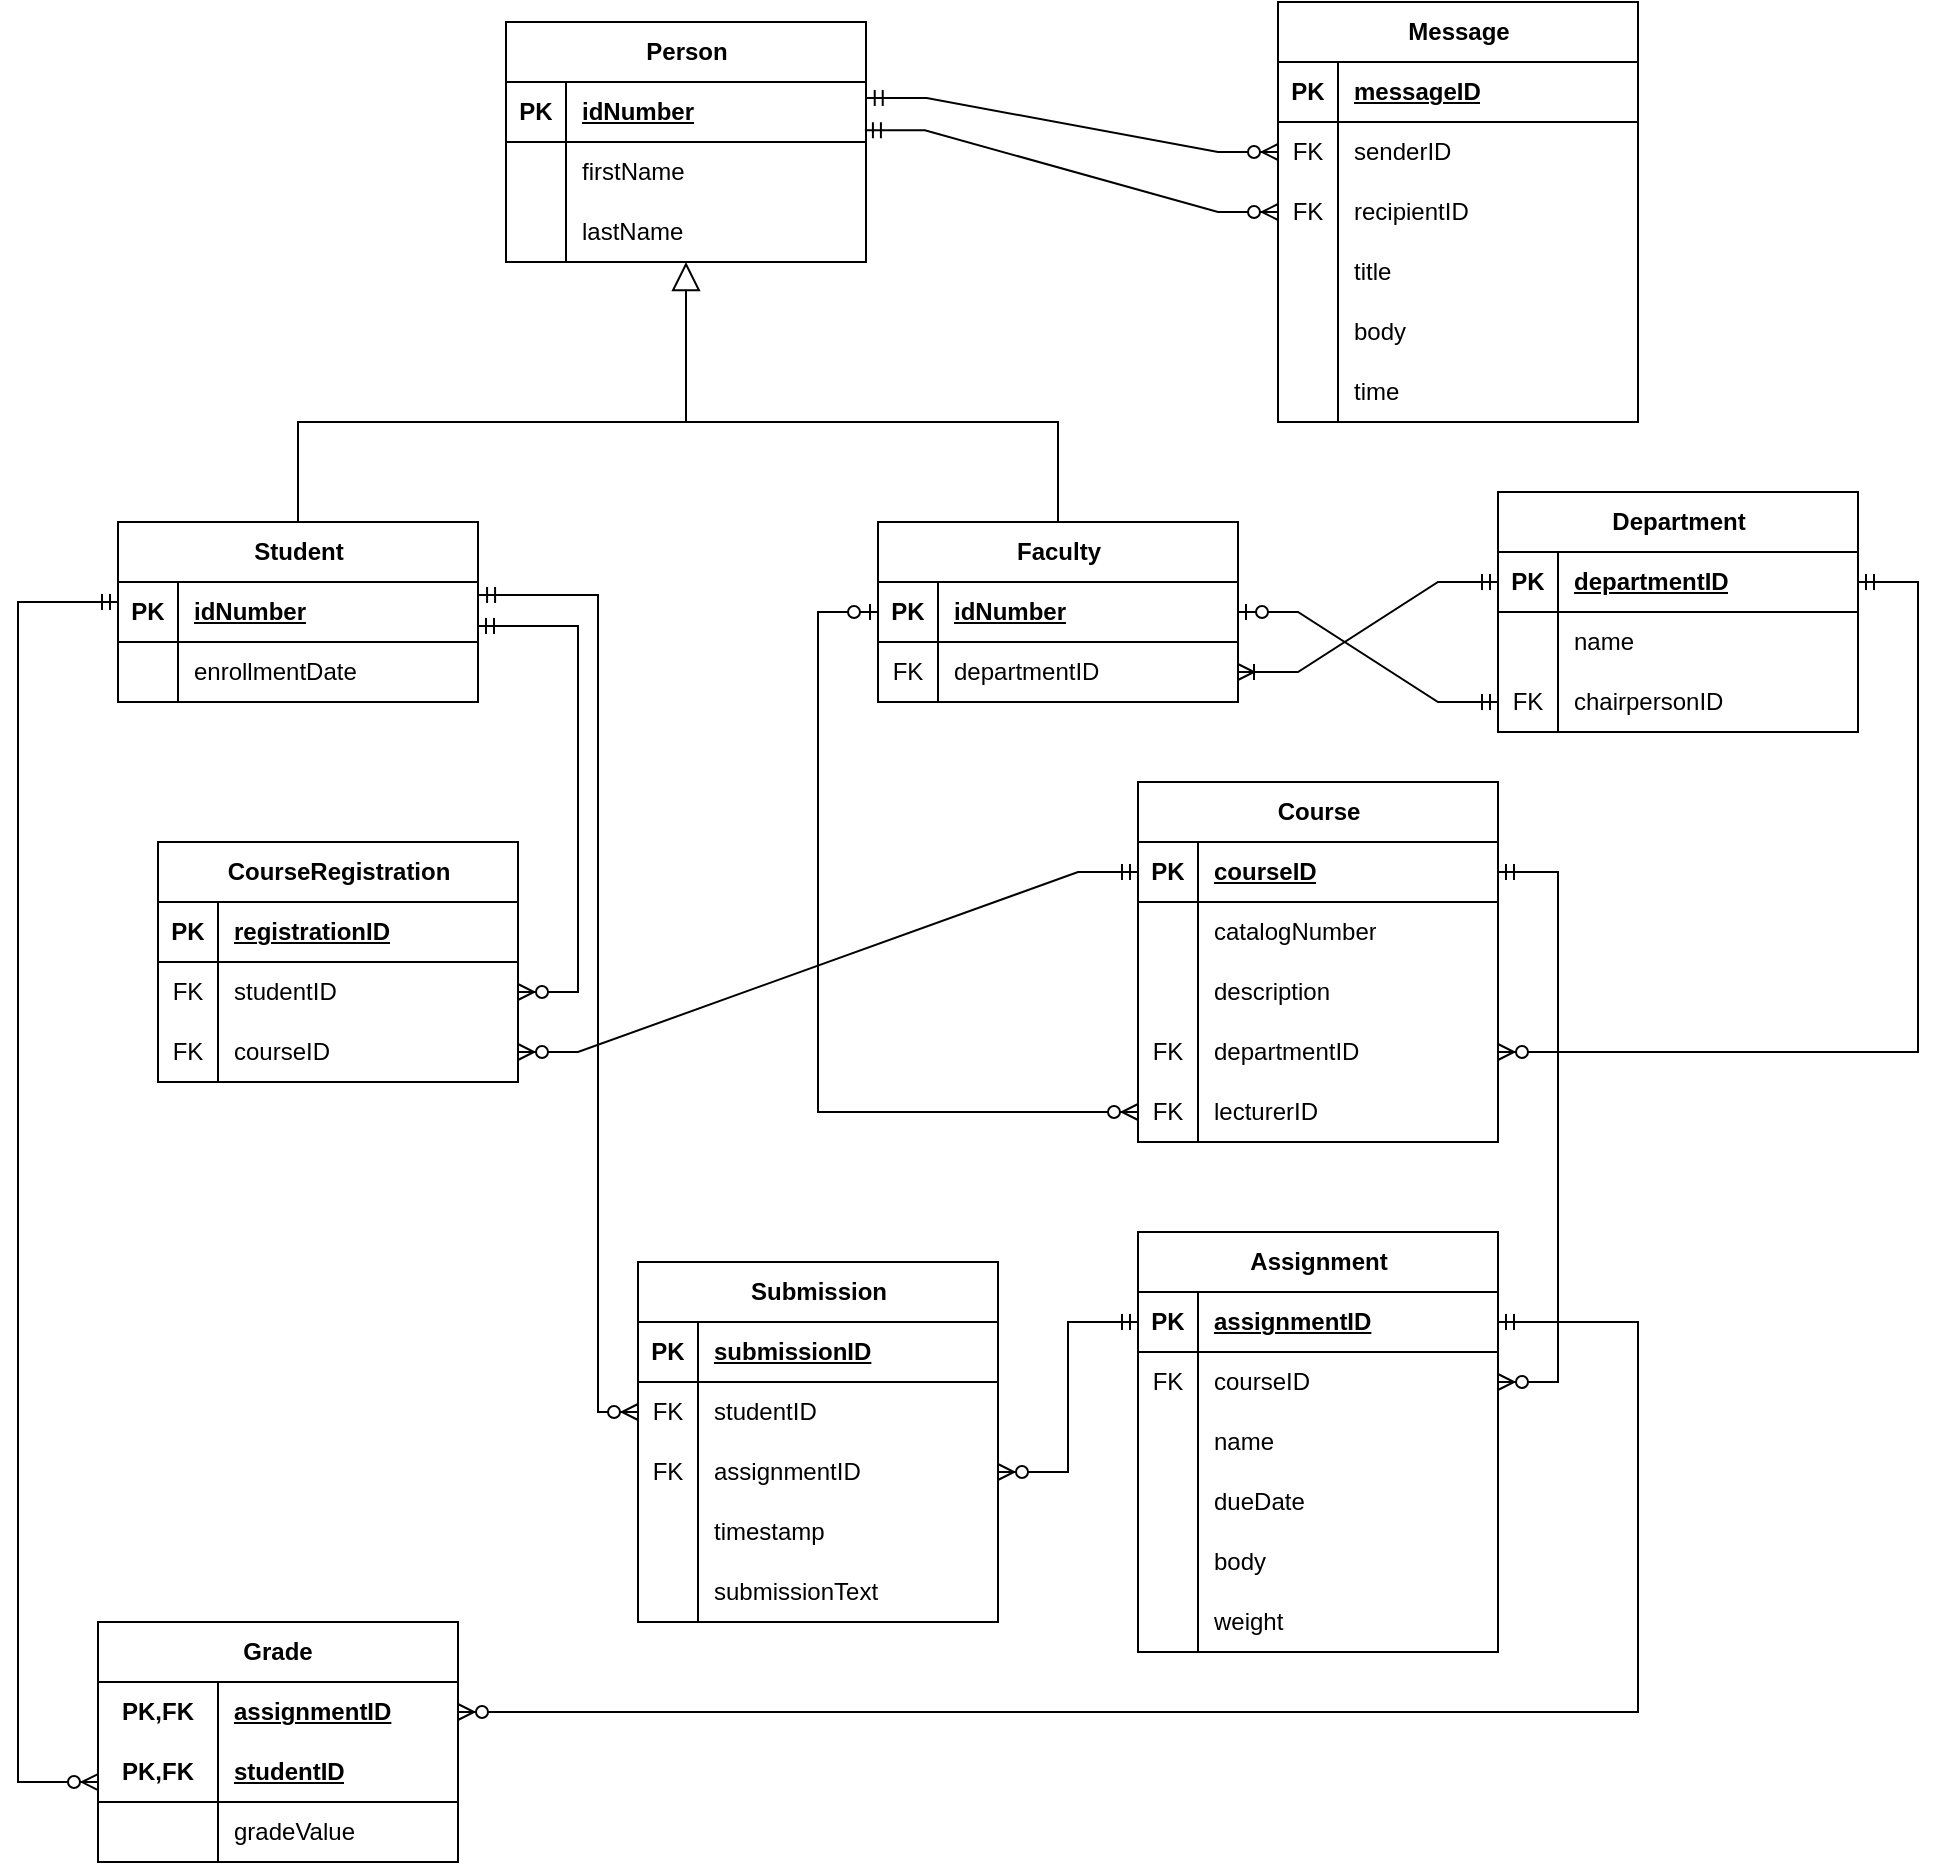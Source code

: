 <mxfile version="24.7.17">
  <diagram name="Page-1" id="BN33PoH7cqRvH7UWft6o">
    <mxGraphModel dx="1322" dy="683" grid="1" gridSize="10" guides="1" tooltips="1" connect="1" arrows="1" fold="1" page="1" pageScale="1" pageWidth="827" pageHeight="1169" math="0" shadow="0">
      <root>
        <mxCell id="0" />
        <mxCell id="1" parent="0" />
        <mxCell id="0at6A9kq2Mqr3pqi4VK8-1" value="Person" style="shape=table;startSize=30;container=1;collapsible=1;childLayout=tableLayout;fixedRows=1;rowLines=0;fontStyle=1;align=center;resizeLast=1;html=1;" parent="1" vertex="1">
          <mxGeometry x="324" y="30" width="180" height="120" as="geometry" />
        </mxCell>
        <mxCell id="0at6A9kq2Mqr3pqi4VK8-2" value="" style="shape=tableRow;horizontal=0;startSize=0;swimlaneHead=0;swimlaneBody=0;fillColor=none;collapsible=0;dropTarget=0;points=[[0,0.5],[1,0.5]];portConstraint=eastwest;top=0;left=0;right=0;bottom=1;" parent="0at6A9kq2Mqr3pqi4VK8-1" vertex="1">
          <mxGeometry y="30" width="180" height="30" as="geometry" />
        </mxCell>
        <mxCell id="0at6A9kq2Mqr3pqi4VK8-3" value="PK" style="shape=partialRectangle;connectable=0;fillColor=none;top=0;left=0;bottom=0;right=0;fontStyle=1;overflow=hidden;whiteSpace=wrap;html=1;" parent="0at6A9kq2Mqr3pqi4VK8-2" vertex="1">
          <mxGeometry width="30" height="30" as="geometry">
            <mxRectangle width="30" height="30" as="alternateBounds" />
          </mxGeometry>
        </mxCell>
        <mxCell id="0at6A9kq2Mqr3pqi4VK8-4" value="idNumber" style="shape=partialRectangle;connectable=0;fillColor=none;top=0;left=0;bottom=0;right=0;align=left;spacingLeft=6;fontStyle=5;overflow=hidden;whiteSpace=wrap;html=1;" parent="0at6A9kq2Mqr3pqi4VK8-2" vertex="1">
          <mxGeometry x="30" width="150" height="30" as="geometry">
            <mxRectangle width="150" height="30" as="alternateBounds" />
          </mxGeometry>
        </mxCell>
        <mxCell id="0at6A9kq2Mqr3pqi4VK8-5" value="" style="shape=tableRow;horizontal=0;startSize=0;swimlaneHead=0;swimlaneBody=0;fillColor=none;collapsible=0;dropTarget=0;points=[[0,0.5],[1,0.5]];portConstraint=eastwest;top=0;left=0;right=0;bottom=0;" parent="0at6A9kq2Mqr3pqi4VK8-1" vertex="1">
          <mxGeometry y="60" width="180" height="30" as="geometry" />
        </mxCell>
        <mxCell id="0at6A9kq2Mqr3pqi4VK8-6" value="" style="shape=partialRectangle;connectable=0;fillColor=none;top=0;left=0;bottom=0;right=0;editable=1;overflow=hidden;whiteSpace=wrap;html=1;" parent="0at6A9kq2Mqr3pqi4VK8-5" vertex="1">
          <mxGeometry width="30" height="30" as="geometry">
            <mxRectangle width="30" height="30" as="alternateBounds" />
          </mxGeometry>
        </mxCell>
        <mxCell id="0at6A9kq2Mqr3pqi4VK8-7" value="firstName" style="shape=partialRectangle;connectable=0;fillColor=none;top=0;left=0;bottom=0;right=0;align=left;spacingLeft=6;overflow=hidden;whiteSpace=wrap;html=1;" parent="0at6A9kq2Mqr3pqi4VK8-5" vertex="1">
          <mxGeometry x="30" width="150" height="30" as="geometry">
            <mxRectangle width="150" height="30" as="alternateBounds" />
          </mxGeometry>
        </mxCell>
        <mxCell id="0at6A9kq2Mqr3pqi4VK8-8" value="" style="shape=tableRow;horizontal=0;startSize=0;swimlaneHead=0;swimlaneBody=0;fillColor=none;collapsible=0;dropTarget=0;points=[[0,0.5],[1,0.5]];portConstraint=eastwest;top=0;left=0;right=0;bottom=0;" parent="0at6A9kq2Mqr3pqi4VK8-1" vertex="1">
          <mxGeometry y="90" width="180" height="30" as="geometry" />
        </mxCell>
        <mxCell id="0at6A9kq2Mqr3pqi4VK8-9" value="" style="shape=partialRectangle;connectable=0;fillColor=none;top=0;left=0;bottom=0;right=0;editable=1;overflow=hidden;whiteSpace=wrap;html=1;" parent="0at6A9kq2Mqr3pqi4VK8-8" vertex="1">
          <mxGeometry width="30" height="30" as="geometry">
            <mxRectangle width="30" height="30" as="alternateBounds" />
          </mxGeometry>
        </mxCell>
        <mxCell id="0at6A9kq2Mqr3pqi4VK8-10" value="lastName" style="shape=partialRectangle;connectable=0;fillColor=none;top=0;left=0;bottom=0;right=0;align=left;spacingLeft=6;overflow=hidden;whiteSpace=wrap;html=1;" parent="0at6A9kq2Mqr3pqi4VK8-8" vertex="1">
          <mxGeometry x="30" width="150" height="30" as="geometry">
            <mxRectangle width="150" height="30" as="alternateBounds" />
          </mxGeometry>
        </mxCell>
        <mxCell id="0at6A9kq2Mqr3pqi4VK8-14" value="Student" style="shape=table;startSize=30;container=1;collapsible=1;childLayout=tableLayout;fixedRows=1;rowLines=0;fontStyle=1;align=center;resizeLast=1;html=1;" parent="1" vertex="1">
          <mxGeometry x="130" y="280" width="180" height="90" as="geometry" />
        </mxCell>
        <mxCell id="0at6A9kq2Mqr3pqi4VK8-15" value="" style="shape=tableRow;horizontal=0;startSize=0;swimlaneHead=0;swimlaneBody=0;fillColor=none;collapsible=0;dropTarget=0;points=[[0,0.5],[1,0.5]];portConstraint=eastwest;top=0;left=0;right=0;bottom=1;" parent="0at6A9kq2Mqr3pqi4VK8-14" vertex="1">
          <mxGeometry y="30" width="180" height="30" as="geometry" />
        </mxCell>
        <mxCell id="0at6A9kq2Mqr3pqi4VK8-16" value="PK" style="shape=partialRectangle;connectable=0;fillColor=none;top=0;left=0;bottom=0;right=0;fontStyle=1;overflow=hidden;whiteSpace=wrap;html=1;" parent="0at6A9kq2Mqr3pqi4VK8-15" vertex="1">
          <mxGeometry width="30" height="30" as="geometry">
            <mxRectangle width="30" height="30" as="alternateBounds" />
          </mxGeometry>
        </mxCell>
        <mxCell id="0at6A9kq2Mqr3pqi4VK8-17" value="idNumber" style="shape=partialRectangle;connectable=0;fillColor=none;top=0;left=0;bottom=0;right=0;align=left;spacingLeft=6;fontStyle=5;overflow=hidden;whiteSpace=wrap;html=1;" parent="0at6A9kq2Mqr3pqi4VK8-15" vertex="1">
          <mxGeometry x="30" width="150" height="30" as="geometry">
            <mxRectangle width="150" height="30" as="alternateBounds" />
          </mxGeometry>
        </mxCell>
        <mxCell id="0at6A9kq2Mqr3pqi4VK8-18" value="" style="shape=tableRow;horizontal=0;startSize=0;swimlaneHead=0;swimlaneBody=0;fillColor=none;collapsible=0;dropTarget=0;points=[[0,0.5],[1,0.5]];portConstraint=eastwest;top=0;left=0;right=0;bottom=0;" parent="0at6A9kq2Mqr3pqi4VK8-14" vertex="1">
          <mxGeometry y="60" width="180" height="30" as="geometry" />
        </mxCell>
        <mxCell id="0at6A9kq2Mqr3pqi4VK8-19" value="" style="shape=partialRectangle;connectable=0;fillColor=none;top=0;left=0;bottom=0;right=0;editable=1;overflow=hidden;whiteSpace=wrap;html=1;" parent="0at6A9kq2Mqr3pqi4VK8-18" vertex="1">
          <mxGeometry width="30" height="30" as="geometry">
            <mxRectangle width="30" height="30" as="alternateBounds" />
          </mxGeometry>
        </mxCell>
        <mxCell id="0at6A9kq2Mqr3pqi4VK8-20" value="enrollmentDate" style="shape=partialRectangle;connectable=0;fillColor=none;top=0;left=0;bottom=0;right=0;align=left;spacingLeft=6;overflow=hidden;whiteSpace=wrap;html=1;" parent="0at6A9kq2Mqr3pqi4VK8-18" vertex="1">
          <mxGeometry x="30" width="150" height="30" as="geometry">
            <mxRectangle width="150" height="30" as="alternateBounds" />
          </mxGeometry>
        </mxCell>
        <mxCell id="0at6A9kq2Mqr3pqi4VK8-27" value="Faculty" style="shape=table;startSize=30;container=1;collapsible=1;childLayout=tableLayout;fixedRows=1;rowLines=0;fontStyle=1;align=center;resizeLast=1;html=1;" parent="1" vertex="1">
          <mxGeometry x="510" y="280" width="180" height="90" as="geometry" />
        </mxCell>
        <mxCell id="0at6A9kq2Mqr3pqi4VK8-28" value="" style="shape=tableRow;horizontal=0;startSize=0;swimlaneHead=0;swimlaneBody=0;fillColor=none;collapsible=0;dropTarget=0;points=[[0,0.5],[1,0.5]];portConstraint=eastwest;top=0;left=0;right=0;bottom=1;" parent="0at6A9kq2Mqr3pqi4VK8-27" vertex="1">
          <mxGeometry y="30" width="180" height="30" as="geometry" />
        </mxCell>
        <mxCell id="0at6A9kq2Mqr3pqi4VK8-29" value="PK" style="shape=partialRectangle;connectable=0;fillColor=none;top=0;left=0;bottom=0;right=0;fontStyle=1;overflow=hidden;whiteSpace=wrap;html=1;" parent="0at6A9kq2Mqr3pqi4VK8-28" vertex="1">
          <mxGeometry width="30" height="30" as="geometry">
            <mxRectangle width="30" height="30" as="alternateBounds" />
          </mxGeometry>
        </mxCell>
        <mxCell id="0at6A9kq2Mqr3pqi4VK8-30" value="idNumber" style="shape=partialRectangle;connectable=0;fillColor=none;top=0;left=0;bottom=0;right=0;align=left;spacingLeft=6;fontStyle=5;overflow=hidden;whiteSpace=wrap;html=1;" parent="0at6A9kq2Mqr3pqi4VK8-28" vertex="1">
          <mxGeometry x="30" width="150" height="30" as="geometry">
            <mxRectangle width="150" height="30" as="alternateBounds" />
          </mxGeometry>
        </mxCell>
        <mxCell id="0at6A9kq2Mqr3pqi4VK8-31" value="" style="shape=tableRow;horizontal=0;startSize=0;swimlaneHead=0;swimlaneBody=0;fillColor=none;collapsible=0;dropTarget=0;points=[[0,0.5],[1,0.5]];portConstraint=eastwest;top=0;left=0;right=0;bottom=0;" parent="0at6A9kq2Mqr3pqi4VK8-27" vertex="1">
          <mxGeometry y="60" width="180" height="30" as="geometry" />
        </mxCell>
        <mxCell id="0at6A9kq2Mqr3pqi4VK8-32" value="FK" style="shape=partialRectangle;connectable=0;fillColor=none;top=0;left=0;bottom=0;right=0;editable=1;overflow=hidden;whiteSpace=wrap;html=1;" parent="0at6A9kq2Mqr3pqi4VK8-31" vertex="1">
          <mxGeometry width="30" height="30" as="geometry">
            <mxRectangle width="30" height="30" as="alternateBounds" />
          </mxGeometry>
        </mxCell>
        <mxCell id="0at6A9kq2Mqr3pqi4VK8-33" value="departmentID" style="shape=partialRectangle;connectable=0;fillColor=none;top=0;left=0;bottom=0;right=0;align=left;spacingLeft=6;overflow=hidden;whiteSpace=wrap;html=1;" parent="0at6A9kq2Mqr3pqi4VK8-31" vertex="1">
          <mxGeometry x="30" width="150" height="30" as="geometry">
            <mxRectangle width="150" height="30" as="alternateBounds" />
          </mxGeometry>
        </mxCell>
        <mxCell id="0at6A9kq2Mqr3pqi4VK8-44" value="" style="endArrow=block;endFill=0;endSize=12;html=1;rounded=0;" parent="1" edge="1">
          <mxGeometry width="160" relative="1" as="geometry">
            <mxPoint x="414" y="230" as="sourcePoint" />
            <mxPoint x="414" y="150" as="targetPoint" />
          </mxGeometry>
        </mxCell>
        <mxCell id="0at6A9kq2Mqr3pqi4VK8-46" value="" style="endArrow=none;html=1;rounded=0;exitX=0.5;exitY=0;exitDx=0;exitDy=0;entryX=0.5;entryY=0;entryDx=0;entryDy=0;" parent="1" source="0at6A9kq2Mqr3pqi4VK8-14" target="0at6A9kq2Mqr3pqi4VK8-27" edge="1">
          <mxGeometry width="50" height="50" relative="1" as="geometry">
            <mxPoint x="234" y="230" as="sourcePoint" />
            <mxPoint x="594" y="230" as="targetPoint" />
            <Array as="points">
              <mxPoint x="220" y="230" />
              <mxPoint x="600" y="230" />
            </Array>
          </mxGeometry>
        </mxCell>
        <mxCell id="0at6A9kq2Mqr3pqi4VK8-49" value="Course" style="shape=table;startSize=30;container=1;collapsible=1;childLayout=tableLayout;fixedRows=1;rowLines=0;fontStyle=1;align=center;resizeLast=1;html=1;" parent="1" vertex="1">
          <mxGeometry x="640" y="410" width="180" height="180" as="geometry" />
        </mxCell>
        <mxCell id="0at6A9kq2Mqr3pqi4VK8-50" value="" style="shape=tableRow;horizontal=0;startSize=0;swimlaneHead=0;swimlaneBody=0;fillColor=none;collapsible=0;dropTarget=0;points=[[0,0.5],[1,0.5]];portConstraint=eastwest;top=0;left=0;right=0;bottom=1;" parent="0at6A9kq2Mqr3pqi4VK8-49" vertex="1">
          <mxGeometry y="30" width="180" height="30" as="geometry" />
        </mxCell>
        <mxCell id="0at6A9kq2Mqr3pqi4VK8-51" value="PK" style="shape=partialRectangle;connectable=0;fillColor=none;top=0;left=0;bottom=0;right=0;fontStyle=1;overflow=hidden;whiteSpace=wrap;html=1;" parent="0at6A9kq2Mqr3pqi4VK8-50" vertex="1">
          <mxGeometry width="30" height="30" as="geometry">
            <mxRectangle width="30" height="30" as="alternateBounds" />
          </mxGeometry>
        </mxCell>
        <mxCell id="0at6A9kq2Mqr3pqi4VK8-52" value="courseID" style="shape=partialRectangle;connectable=0;fillColor=none;top=0;left=0;bottom=0;right=0;align=left;spacingLeft=6;fontStyle=5;overflow=hidden;whiteSpace=wrap;html=1;" parent="0at6A9kq2Mqr3pqi4VK8-50" vertex="1">
          <mxGeometry x="30" width="150" height="30" as="geometry">
            <mxRectangle width="150" height="30" as="alternateBounds" />
          </mxGeometry>
        </mxCell>
        <mxCell id="0at6A9kq2Mqr3pqi4VK8-53" value="" style="shape=tableRow;horizontal=0;startSize=0;swimlaneHead=0;swimlaneBody=0;fillColor=none;collapsible=0;dropTarget=0;points=[[0,0.5],[1,0.5]];portConstraint=eastwest;top=0;left=0;right=0;bottom=0;" parent="0at6A9kq2Mqr3pqi4VK8-49" vertex="1">
          <mxGeometry y="60" width="180" height="30" as="geometry" />
        </mxCell>
        <mxCell id="0at6A9kq2Mqr3pqi4VK8-54" value="" style="shape=partialRectangle;connectable=0;fillColor=none;top=0;left=0;bottom=0;right=0;editable=1;overflow=hidden;whiteSpace=wrap;html=1;" parent="0at6A9kq2Mqr3pqi4VK8-53" vertex="1">
          <mxGeometry width="30" height="30" as="geometry">
            <mxRectangle width="30" height="30" as="alternateBounds" />
          </mxGeometry>
        </mxCell>
        <mxCell id="0at6A9kq2Mqr3pqi4VK8-55" value="catalogNumber" style="shape=partialRectangle;connectable=0;fillColor=none;top=0;left=0;bottom=0;right=0;align=left;spacingLeft=6;overflow=hidden;whiteSpace=wrap;html=1;" parent="0at6A9kq2Mqr3pqi4VK8-53" vertex="1">
          <mxGeometry x="30" width="150" height="30" as="geometry">
            <mxRectangle width="150" height="30" as="alternateBounds" />
          </mxGeometry>
        </mxCell>
        <mxCell id="0at6A9kq2Mqr3pqi4VK8-56" value="" style="shape=tableRow;horizontal=0;startSize=0;swimlaneHead=0;swimlaneBody=0;fillColor=none;collapsible=0;dropTarget=0;points=[[0,0.5],[1,0.5]];portConstraint=eastwest;top=0;left=0;right=0;bottom=0;" parent="0at6A9kq2Mqr3pqi4VK8-49" vertex="1">
          <mxGeometry y="90" width="180" height="30" as="geometry" />
        </mxCell>
        <mxCell id="0at6A9kq2Mqr3pqi4VK8-57" value="" style="shape=partialRectangle;connectable=0;fillColor=none;top=0;left=0;bottom=0;right=0;editable=1;overflow=hidden;whiteSpace=wrap;html=1;" parent="0at6A9kq2Mqr3pqi4VK8-56" vertex="1">
          <mxGeometry width="30" height="30" as="geometry">
            <mxRectangle width="30" height="30" as="alternateBounds" />
          </mxGeometry>
        </mxCell>
        <mxCell id="0at6A9kq2Mqr3pqi4VK8-58" value="description" style="shape=partialRectangle;connectable=0;fillColor=none;top=0;left=0;bottom=0;right=0;align=left;spacingLeft=6;overflow=hidden;whiteSpace=wrap;html=1;" parent="0at6A9kq2Mqr3pqi4VK8-56" vertex="1">
          <mxGeometry x="30" width="150" height="30" as="geometry">
            <mxRectangle width="150" height="30" as="alternateBounds" />
          </mxGeometry>
        </mxCell>
        <mxCell id="0at6A9kq2Mqr3pqi4VK8-59" value="" style="shape=tableRow;horizontal=0;startSize=0;swimlaneHead=0;swimlaneBody=0;fillColor=none;collapsible=0;dropTarget=0;points=[[0,0.5],[1,0.5]];portConstraint=eastwest;top=0;left=0;right=0;bottom=0;" parent="0at6A9kq2Mqr3pqi4VK8-49" vertex="1">
          <mxGeometry y="120" width="180" height="30" as="geometry" />
        </mxCell>
        <mxCell id="0at6A9kq2Mqr3pqi4VK8-60" value="FK" style="shape=partialRectangle;connectable=0;fillColor=none;top=0;left=0;bottom=0;right=0;editable=1;overflow=hidden;whiteSpace=wrap;html=1;" parent="0at6A9kq2Mqr3pqi4VK8-59" vertex="1">
          <mxGeometry width="30" height="30" as="geometry">
            <mxRectangle width="30" height="30" as="alternateBounds" />
          </mxGeometry>
        </mxCell>
        <mxCell id="0at6A9kq2Mqr3pqi4VK8-61" value="departmentID" style="shape=partialRectangle;connectable=0;fillColor=none;top=0;left=0;bottom=0;right=0;align=left;spacingLeft=6;overflow=hidden;whiteSpace=wrap;html=1;" parent="0at6A9kq2Mqr3pqi4VK8-59" vertex="1">
          <mxGeometry x="30" width="150" height="30" as="geometry">
            <mxRectangle width="150" height="30" as="alternateBounds" />
          </mxGeometry>
        </mxCell>
        <mxCell id="0at6A9kq2Mqr3pqi4VK8-62" value="" style="shape=tableRow;horizontal=0;startSize=0;swimlaneHead=0;swimlaneBody=0;fillColor=none;collapsible=0;dropTarget=0;points=[[0,0.5],[1,0.5]];portConstraint=eastwest;top=0;left=0;right=0;bottom=0;" parent="0at6A9kq2Mqr3pqi4VK8-49" vertex="1">
          <mxGeometry y="150" width="180" height="30" as="geometry" />
        </mxCell>
        <mxCell id="0at6A9kq2Mqr3pqi4VK8-63" value="FK" style="shape=partialRectangle;connectable=0;fillColor=none;top=0;left=0;bottom=0;right=0;editable=1;overflow=hidden;whiteSpace=wrap;html=1;" parent="0at6A9kq2Mqr3pqi4VK8-62" vertex="1">
          <mxGeometry width="30" height="30" as="geometry">
            <mxRectangle width="30" height="30" as="alternateBounds" />
          </mxGeometry>
        </mxCell>
        <mxCell id="0at6A9kq2Mqr3pqi4VK8-64" value="lecturerID" style="shape=partialRectangle;connectable=0;fillColor=none;top=0;left=0;bottom=0;right=0;align=left;spacingLeft=6;overflow=hidden;whiteSpace=wrap;html=1;" parent="0at6A9kq2Mqr3pqi4VK8-62" vertex="1">
          <mxGeometry x="30" width="150" height="30" as="geometry">
            <mxRectangle width="150" height="30" as="alternateBounds" />
          </mxGeometry>
        </mxCell>
        <mxCell id="0at6A9kq2Mqr3pqi4VK8-65" value="Department" style="shape=table;startSize=30;container=1;collapsible=1;childLayout=tableLayout;fixedRows=1;rowLines=0;fontStyle=1;align=center;resizeLast=1;html=1;" parent="1" vertex="1">
          <mxGeometry x="820" y="265" width="180" height="120" as="geometry" />
        </mxCell>
        <mxCell id="0at6A9kq2Mqr3pqi4VK8-66" value="" style="shape=tableRow;horizontal=0;startSize=0;swimlaneHead=0;swimlaneBody=0;fillColor=none;collapsible=0;dropTarget=0;points=[[0,0.5],[1,0.5]];portConstraint=eastwest;top=0;left=0;right=0;bottom=1;" parent="0at6A9kq2Mqr3pqi4VK8-65" vertex="1">
          <mxGeometry y="30" width="180" height="30" as="geometry" />
        </mxCell>
        <mxCell id="0at6A9kq2Mqr3pqi4VK8-67" value="PK" style="shape=partialRectangle;connectable=0;fillColor=none;top=0;left=0;bottom=0;right=0;fontStyle=1;overflow=hidden;whiteSpace=wrap;html=1;" parent="0at6A9kq2Mqr3pqi4VK8-66" vertex="1">
          <mxGeometry width="30" height="30" as="geometry">
            <mxRectangle width="30" height="30" as="alternateBounds" />
          </mxGeometry>
        </mxCell>
        <mxCell id="0at6A9kq2Mqr3pqi4VK8-68" value="departmentID" style="shape=partialRectangle;connectable=0;fillColor=none;top=0;left=0;bottom=0;right=0;align=left;spacingLeft=6;fontStyle=5;overflow=hidden;whiteSpace=wrap;html=1;" parent="0at6A9kq2Mqr3pqi4VK8-66" vertex="1">
          <mxGeometry x="30" width="150" height="30" as="geometry">
            <mxRectangle width="150" height="30" as="alternateBounds" />
          </mxGeometry>
        </mxCell>
        <mxCell id="0at6A9kq2Mqr3pqi4VK8-69" value="" style="shape=tableRow;horizontal=0;startSize=0;swimlaneHead=0;swimlaneBody=0;fillColor=none;collapsible=0;dropTarget=0;points=[[0,0.5],[1,0.5]];portConstraint=eastwest;top=0;left=0;right=0;bottom=0;" parent="0at6A9kq2Mqr3pqi4VK8-65" vertex="1">
          <mxGeometry y="60" width="180" height="30" as="geometry" />
        </mxCell>
        <mxCell id="0at6A9kq2Mqr3pqi4VK8-70" value="" style="shape=partialRectangle;connectable=0;fillColor=none;top=0;left=0;bottom=0;right=0;editable=1;overflow=hidden;whiteSpace=wrap;html=1;" parent="0at6A9kq2Mqr3pqi4VK8-69" vertex="1">
          <mxGeometry width="30" height="30" as="geometry">
            <mxRectangle width="30" height="30" as="alternateBounds" />
          </mxGeometry>
        </mxCell>
        <mxCell id="0at6A9kq2Mqr3pqi4VK8-71" value="name" style="shape=partialRectangle;connectable=0;fillColor=none;top=0;left=0;bottom=0;right=0;align=left;spacingLeft=6;overflow=hidden;whiteSpace=wrap;html=1;" parent="0at6A9kq2Mqr3pqi4VK8-69" vertex="1">
          <mxGeometry x="30" width="150" height="30" as="geometry">
            <mxRectangle width="150" height="30" as="alternateBounds" />
          </mxGeometry>
        </mxCell>
        <mxCell id="0at6A9kq2Mqr3pqi4VK8-72" value="" style="shape=tableRow;horizontal=0;startSize=0;swimlaneHead=0;swimlaneBody=0;fillColor=none;collapsible=0;dropTarget=0;points=[[0,0.5],[1,0.5]];portConstraint=eastwest;top=0;left=0;right=0;bottom=0;" parent="0at6A9kq2Mqr3pqi4VK8-65" vertex="1">
          <mxGeometry y="90" width="180" height="30" as="geometry" />
        </mxCell>
        <mxCell id="0at6A9kq2Mqr3pqi4VK8-73" value="FK" style="shape=partialRectangle;connectable=0;fillColor=none;top=0;left=0;bottom=0;right=0;editable=1;overflow=hidden;whiteSpace=wrap;html=1;" parent="0at6A9kq2Mqr3pqi4VK8-72" vertex="1">
          <mxGeometry width="30" height="30" as="geometry">
            <mxRectangle width="30" height="30" as="alternateBounds" />
          </mxGeometry>
        </mxCell>
        <mxCell id="0at6A9kq2Mqr3pqi4VK8-74" value="chairpersonID" style="shape=partialRectangle;connectable=0;fillColor=none;top=0;left=0;bottom=0;right=0;align=left;spacingLeft=6;overflow=hidden;whiteSpace=wrap;html=1;" parent="0at6A9kq2Mqr3pqi4VK8-72" vertex="1">
          <mxGeometry x="30" width="150" height="30" as="geometry">
            <mxRectangle width="150" height="30" as="alternateBounds" />
          </mxGeometry>
        </mxCell>
        <mxCell id="0at6A9kq2Mqr3pqi4VK8-78" value="CourseRegistration" style="shape=table;startSize=30;container=1;collapsible=1;childLayout=tableLayout;fixedRows=1;rowLines=0;fontStyle=1;align=center;resizeLast=1;html=1;" parent="1" vertex="1">
          <mxGeometry x="150" y="440" width="180" height="120" as="geometry" />
        </mxCell>
        <mxCell id="0at6A9kq2Mqr3pqi4VK8-79" value="" style="shape=tableRow;horizontal=0;startSize=0;swimlaneHead=0;swimlaneBody=0;fillColor=none;collapsible=0;dropTarget=0;points=[[0,0.5],[1,0.5]];portConstraint=eastwest;top=0;left=0;right=0;bottom=1;" parent="0at6A9kq2Mqr3pqi4VK8-78" vertex="1">
          <mxGeometry y="30" width="180" height="30" as="geometry" />
        </mxCell>
        <mxCell id="0at6A9kq2Mqr3pqi4VK8-80" value="PK" style="shape=partialRectangle;connectable=0;fillColor=none;top=0;left=0;bottom=0;right=0;fontStyle=1;overflow=hidden;whiteSpace=wrap;html=1;" parent="0at6A9kq2Mqr3pqi4VK8-79" vertex="1">
          <mxGeometry width="30" height="30" as="geometry">
            <mxRectangle width="30" height="30" as="alternateBounds" />
          </mxGeometry>
        </mxCell>
        <mxCell id="0at6A9kq2Mqr3pqi4VK8-81" value="registrationID" style="shape=partialRectangle;connectable=0;fillColor=none;top=0;left=0;bottom=0;right=0;align=left;spacingLeft=6;fontStyle=5;overflow=hidden;whiteSpace=wrap;html=1;" parent="0at6A9kq2Mqr3pqi4VK8-79" vertex="1">
          <mxGeometry x="30" width="150" height="30" as="geometry">
            <mxRectangle width="150" height="30" as="alternateBounds" />
          </mxGeometry>
        </mxCell>
        <mxCell id="0at6A9kq2Mqr3pqi4VK8-82" value="" style="shape=tableRow;horizontal=0;startSize=0;swimlaneHead=0;swimlaneBody=0;fillColor=none;collapsible=0;dropTarget=0;points=[[0,0.5],[1,0.5]];portConstraint=eastwest;top=0;left=0;right=0;bottom=0;" parent="0at6A9kq2Mqr3pqi4VK8-78" vertex="1">
          <mxGeometry y="60" width="180" height="30" as="geometry" />
        </mxCell>
        <mxCell id="0at6A9kq2Mqr3pqi4VK8-83" value="FK" style="shape=partialRectangle;connectable=0;fillColor=none;top=0;left=0;bottom=0;right=0;editable=1;overflow=hidden;whiteSpace=wrap;html=1;" parent="0at6A9kq2Mqr3pqi4VK8-82" vertex="1">
          <mxGeometry width="30" height="30" as="geometry">
            <mxRectangle width="30" height="30" as="alternateBounds" />
          </mxGeometry>
        </mxCell>
        <mxCell id="0at6A9kq2Mqr3pqi4VK8-84" value="studentID" style="shape=partialRectangle;connectable=0;fillColor=none;top=0;left=0;bottom=0;right=0;align=left;spacingLeft=6;overflow=hidden;whiteSpace=wrap;html=1;" parent="0at6A9kq2Mqr3pqi4VK8-82" vertex="1">
          <mxGeometry x="30" width="150" height="30" as="geometry">
            <mxRectangle width="150" height="30" as="alternateBounds" />
          </mxGeometry>
        </mxCell>
        <mxCell id="0at6A9kq2Mqr3pqi4VK8-85" value="" style="shape=tableRow;horizontal=0;startSize=0;swimlaneHead=0;swimlaneBody=0;fillColor=none;collapsible=0;dropTarget=0;points=[[0,0.5],[1,0.5]];portConstraint=eastwest;top=0;left=0;right=0;bottom=0;" parent="0at6A9kq2Mqr3pqi4VK8-78" vertex="1">
          <mxGeometry y="90" width="180" height="30" as="geometry" />
        </mxCell>
        <mxCell id="0at6A9kq2Mqr3pqi4VK8-86" value="FK" style="shape=partialRectangle;connectable=0;fillColor=none;top=0;left=0;bottom=0;right=0;editable=1;overflow=hidden;whiteSpace=wrap;html=1;" parent="0at6A9kq2Mqr3pqi4VK8-85" vertex="1">
          <mxGeometry width="30" height="30" as="geometry">
            <mxRectangle width="30" height="30" as="alternateBounds" />
          </mxGeometry>
        </mxCell>
        <mxCell id="0at6A9kq2Mqr3pqi4VK8-87" value="courseID" style="shape=partialRectangle;connectable=0;fillColor=none;top=0;left=0;bottom=0;right=0;align=left;spacingLeft=6;overflow=hidden;whiteSpace=wrap;html=1;" parent="0at6A9kq2Mqr3pqi4VK8-85" vertex="1">
          <mxGeometry x="30" width="150" height="30" as="geometry">
            <mxRectangle width="150" height="30" as="alternateBounds" />
          </mxGeometry>
        </mxCell>
        <mxCell id="0at6A9kq2Mqr3pqi4VK8-91" value="Assignment" style="shape=table;startSize=30;container=1;collapsible=1;childLayout=tableLayout;fixedRows=1;rowLines=0;fontStyle=1;align=center;resizeLast=1;html=1;" parent="1" vertex="1">
          <mxGeometry x="640" y="635" width="180" height="210" as="geometry" />
        </mxCell>
        <mxCell id="0at6A9kq2Mqr3pqi4VK8-92" value="" style="shape=tableRow;horizontal=0;startSize=0;swimlaneHead=0;swimlaneBody=0;fillColor=none;collapsible=0;dropTarget=0;points=[[0,0.5],[1,0.5]];portConstraint=eastwest;top=0;left=0;right=0;bottom=1;" parent="0at6A9kq2Mqr3pqi4VK8-91" vertex="1">
          <mxGeometry y="30" width="180" height="30" as="geometry" />
        </mxCell>
        <mxCell id="0at6A9kq2Mqr3pqi4VK8-93" value="PK" style="shape=partialRectangle;connectable=0;fillColor=none;top=0;left=0;bottom=0;right=0;fontStyle=1;overflow=hidden;whiteSpace=wrap;html=1;" parent="0at6A9kq2Mqr3pqi4VK8-92" vertex="1">
          <mxGeometry width="30" height="30" as="geometry">
            <mxRectangle width="30" height="30" as="alternateBounds" />
          </mxGeometry>
        </mxCell>
        <mxCell id="0at6A9kq2Mqr3pqi4VK8-94" value="assignmentID" style="shape=partialRectangle;connectable=0;fillColor=none;top=0;left=0;bottom=0;right=0;align=left;spacingLeft=6;fontStyle=5;overflow=hidden;whiteSpace=wrap;html=1;" parent="0at6A9kq2Mqr3pqi4VK8-92" vertex="1">
          <mxGeometry x="30" width="150" height="30" as="geometry">
            <mxRectangle width="150" height="30" as="alternateBounds" />
          </mxGeometry>
        </mxCell>
        <mxCell id="0at6A9kq2Mqr3pqi4VK8-95" value="" style="shape=tableRow;horizontal=0;startSize=0;swimlaneHead=0;swimlaneBody=0;fillColor=none;collapsible=0;dropTarget=0;points=[[0,0.5],[1,0.5]];portConstraint=eastwest;top=0;left=0;right=0;bottom=0;" parent="0at6A9kq2Mqr3pqi4VK8-91" vertex="1">
          <mxGeometry y="60" width="180" height="30" as="geometry" />
        </mxCell>
        <mxCell id="0at6A9kq2Mqr3pqi4VK8-96" value="FK" style="shape=partialRectangle;connectable=0;fillColor=none;top=0;left=0;bottom=0;right=0;editable=1;overflow=hidden;whiteSpace=wrap;html=1;" parent="0at6A9kq2Mqr3pqi4VK8-95" vertex="1">
          <mxGeometry width="30" height="30" as="geometry">
            <mxRectangle width="30" height="30" as="alternateBounds" />
          </mxGeometry>
        </mxCell>
        <mxCell id="0at6A9kq2Mqr3pqi4VK8-97" value="courseID" style="shape=partialRectangle;connectable=0;fillColor=none;top=0;left=0;bottom=0;right=0;align=left;spacingLeft=6;overflow=hidden;whiteSpace=wrap;html=1;" parent="0at6A9kq2Mqr3pqi4VK8-95" vertex="1">
          <mxGeometry x="30" width="150" height="30" as="geometry">
            <mxRectangle width="150" height="30" as="alternateBounds" />
          </mxGeometry>
        </mxCell>
        <mxCell id="0at6A9kq2Mqr3pqi4VK8-104" value="" style="shape=tableRow;horizontal=0;startSize=0;swimlaneHead=0;swimlaneBody=0;fillColor=none;collapsible=0;dropTarget=0;points=[[0,0.5],[1,0.5]];portConstraint=eastwest;top=0;left=0;right=0;bottom=0;" parent="0at6A9kq2Mqr3pqi4VK8-91" vertex="1">
          <mxGeometry y="90" width="180" height="30" as="geometry" />
        </mxCell>
        <mxCell id="0at6A9kq2Mqr3pqi4VK8-105" value="" style="shape=partialRectangle;connectable=0;fillColor=none;top=0;left=0;bottom=0;right=0;editable=1;overflow=hidden;whiteSpace=wrap;html=1;" parent="0at6A9kq2Mqr3pqi4VK8-104" vertex="1">
          <mxGeometry width="30" height="30" as="geometry">
            <mxRectangle width="30" height="30" as="alternateBounds" />
          </mxGeometry>
        </mxCell>
        <mxCell id="0at6A9kq2Mqr3pqi4VK8-106" value="name" style="shape=partialRectangle;connectable=0;fillColor=none;top=0;left=0;bottom=0;right=0;align=left;spacingLeft=6;overflow=hidden;whiteSpace=wrap;html=1;" parent="0at6A9kq2Mqr3pqi4VK8-104" vertex="1">
          <mxGeometry x="30" width="150" height="30" as="geometry">
            <mxRectangle width="150" height="30" as="alternateBounds" />
          </mxGeometry>
        </mxCell>
        <mxCell id="0at6A9kq2Mqr3pqi4VK8-98" value="" style="shape=tableRow;horizontal=0;startSize=0;swimlaneHead=0;swimlaneBody=0;fillColor=none;collapsible=0;dropTarget=0;points=[[0,0.5],[1,0.5]];portConstraint=eastwest;top=0;left=0;right=0;bottom=0;" parent="0at6A9kq2Mqr3pqi4VK8-91" vertex="1">
          <mxGeometry y="120" width="180" height="30" as="geometry" />
        </mxCell>
        <mxCell id="0at6A9kq2Mqr3pqi4VK8-99" value="" style="shape=partialRectangle;connectable=0;fillColor=none;top=0;left=0;bottom=0;right=0;editable=1;overflow=hidden;whiteSpace=wrap;html=1;" parent="0at6A9kq2Mqr3pqi4VK8-98" vertex="1">
          <mxGeometry width="30" height="30" as="geometry">
            <mxRectangle width="30" height="30" as="alternateBounds" />
          </mxGeometry>
        </mxCell>
        <mxCell id="0at6A9kq2Mqr3pqi4VK8-100" value="dueDate" style="shape=partialRectangle;connectable=0;fillColor=none;top=0;left=0;bottom=0;right=0;align=left;spacingLeft=6;overflow=hidden;whiteSpace=wrap;html=1;" parent="0at6A9kq2Mqr3pqi4VK8-98" vertex="1">
          <mxGeometry x="30" width="150" height="30" as="geometry">
            <mxRectangle width="150" height="30" as="alternateBounds" />
          </mxGeometry>
        </mxCell>
        <mxCell id="0at6A9kq2Mqr3pqi4VK8-101" value="" style="shape=tableRow;horizontal=0;startSize=0;swimlaneHead=0;swimlaneBody=0;fillColor=none;collapsible=0;dropTarget=0;points=[[0,0.5],[1,0.5]];portConstraint=eastwest;top=0;left=0;right=0;bottom=0;" parent="0at6A9kq2Mqr3pqi4VK8-91" vertex="1">
          <mxGeometry y="150" width="180" height="30" as="geometry" />
        </mxCell>
        <mxCell id="0at6A9kq2Mqr3pqi4VK8-102" value="" style="shape=partialRectangle;connectable=0;fillColor=none;top=0;left=0;bottom=0;right=0;editable=1;overflow=hidden;whiteSpace=wrap;html=1;" parent="0at6A9kq2Mqr3pqi4VK8-101" vertex="1">
          <mxGeometry width="30" height="30" as="geometry">
            <mxRectangle width="30" height="30" as="alternateBounds" />
          </mxGeometry>
        </mxCell>
        <mxCell id="0at6A9kq2Mqr3pqi4VK8-103" value="body" style="shape=partialRectangle;connectable=0;fillColor=none;top=0;left=0;bottom=0;right=0;align=left;spacingLeft=6;overflow=hidden;whiteSpace=wrap;html=1;" parent="0at6A9kq2Mqr3pqi4VK8-101" vertex="1">
          <mxGeometry x="30" width="150" height="30" as="geometry">
            <mxRectangle width="150" height="30" as="alternateBounds" />
          </mxGeometry>
        </mxCell>
        <mxCell id="0at6A9kq2Mqr3pqi4VK8-107" value="" style="shape=tableRow;horizontal=0;startSize=0;swimlaneHead=0;swimlaneBody=0;fillColor=none;collapsible=0;dropTarget=0;points=[[0,0.5],[1,0.5]];portConstraint=eastwest;top=0;left=0;right=0;bottom=0;" parent="0at6A9kq2Mqr3pqi4VK8-91" vertex="1">
          <mxGeometry y="180" width="180" height="30" as="geometry" />
        </mxCell>
        <mxCell id="0at6A9kq2Mqr3pqi4VK8-108" value="" style="shape=partialRectangle;connectable=0;fillColor=none;top=0;left=0;bottom=0;right=0;editable=1;overflow=hidden;whiteSpace=wrap;html=1;" parent="0at6A9kq2Mqr3pqi4VK8-107" vertex="1">
          <mxGeometry width="30" height="30" as="geometry">
            <mxRectangle width="30" height="30" as="alternateBounds" />
          </mxGeometry>
        </mxCell>
        <mxCell id="0at6A9kq2Mqr3pqi4VK8-109" value="weight" style="shape=partialRectangle;connectable=0;fillColor=none;top=0;left=0;bottom=0;right=0;align=left;spacingLeft=6;overflow=hidden;whiteSpace=wrap;html=1;" parent="0at6A9kq2Mqr3pqi4VK8-107" vertex="1">
          <mxGeometry x="30" width="150" height="30" as="geometry">
            <mxRectangle width="150" height="30" as="alternateBounds" />
          </mxGeometry>
        </mxCell>
        <mxCell id="0at6A9kq2Mqr3pqi4VK8-110" value="Submission" style="shape=table;startSize=30;container=1;collapsible=1;childLayout=tableLayout;fixedRows=1;rowLines=0;fontStyle=1;align=center;resizeLast=1;html=1;" parent="1" vertex="1">
          <mxGeometry x="390" y="650" width="180" height="180" as="geometry" />
        </mxCell>
        <mxCell id="0at6A9kq2Mqr3pqi4VK8-111" value="" style="shape=tableRow;horizontal=0;startSize=0;swimlaneHead=0;swimlaneBody=0;fillColor=none;collapsible=0;dropTarget=0;points=[[0,0.5],[1,0.5]];portConstraint=eastwest;top=0;left=0;right=0;bottom=1;" parent="0at6A9kq2Mqr3pqi4VK8-110" vertex="1">
          <mxGeometry y="30" width="180" height="30" as="geometry" />
        </mxCell>
        <mxCell id="0at6A9kq2Mqr3pqi4VK8-112" value="PK" style="shape=partialRectangle;connectable=0;fillColor=none;top=0;left=0;bottom=0;right=0;fontStyle=1;overflow=hidden;whiteSpace=wrap;html=1;" parent="0at6A9kq2Mqr3pqi4VK8-111" vertex="1">
          <mxGeometry width="30" height="30" as="geometry">
            <mxRectangle width="30" height="30" as="alternateBounds" />
          </mxGeometry>
        </mxCell>
        <mxCell id="0at6A9kq2Mqr3pqi4VK8-113" value="submissionID" style="shape=partialRectangle;connectable=0;fillColor=none;top=0;left=0;bottom=0;right=0;align=left;spacingLeft=6;fontStyle=5;overflow=hidden;whiteSpace=wrap;html=1;" parent="0at6A9kq2Mqr3pqi4VK8-111" vertex="1">
          <mxGeometry x="30" width="150" height="30" as="geometry">
            <mxRectangle width="150" height="30" as="alternateBounds" />
          </mxGeometry>
        </mxCell>
        <mxCell id="0at6A9kq2Mqr3pqi4VK8-114" value="" style="shape=tableRow;horizontal=0;startSize=0;swimlaneHead=0;swimlaneBody=0;fillColor=none;collapsible=0;dropTarget=0;points=[[0,0.5],[1,0.5]];portConstraint=eastwest;top=0;left=0;right=0;bottom=0;" parent="0at6A9kq2Mqr3pqi4VK8-110" vertex="1">
          <mxGeometry y="60" width="180" height="30" as="geometry" />
        </mxCell>
        <mxCell id="0at6A9kq2Mqr3pqi4VK8-115" value="FK" style="shape=partialRectangle;connectable=0;fillColor=none;top=0;left=0;bottom=0;right=0;editable=1;overflow=hidden;whiteSpace=wrap;html=1;" parent="0at6A9kq2Mqr3pqi4VK8-114" vertex="1">
          <mxGeometry width="30" height="30" as="geometry">
            <mxRectangle width="30" height="30" as="alternateBounds" />
          </mxGeometry>
        </mxCell>
        <mxCell id="0at6A9kq2Mqr3pqi4VK8-116" value="studentID" style="shape=partialRectangle;connectable=0;fillColor=none;top=0;left=0;bottom=0;right=0;align=left;spacingLeft=6;overflow=hidden;whiteSpace=wrap;html=1;" parent="0at6A9kq2Mqr3pqi4VK8-114" vertex="1">
          <mxGeometry x="30" width="150" height="30" as="geometry">
            <mxRectangle width="150" height="30" as="alternateBounds" />
          </mxGeometry>
        </mxCell>
        <mxCell id="0at6A9kq2Mqr3pqi4VK8-117" value="" style="shape=tableRow;horizontal=0;startSize=0;swimlaneHead=0;swimlaneBody=0;fillColor=none;collapsible=0;dropTarget=0;points=[[0,0.5],[1,0.5]];portConstraint=eastwest;top=0;left=0;right=0;bottom=0;" parent="0at6A9kq2Mqr3pqi4VK8-110" vertex="1">
          <mxGeometry y="90" width="180" height="30" as="geometry" />
        </mxCell>
        <mxCell id="0at6A9kq2Mqr3pqi4VK8-118" value="FK" style="shape=partialRectangle;connectable=0;fillColor=none;top=0;left=0;bottom=0;right=0;editable=1;overflow=hidden;whiteSpace=wrap;html=1;" parent="0at6A9kq2Mqr3pqi4VK8-117" vertex="1">
          <mxGeometry width="30" height="30" as="geometry">
            <mxRectangle width="30" height="30" as="alternateBounds" />
          </mxGeometry>
        </mxCell>
        <mxCell id="0at6A9kq2Mqr3pqi4VK8-119" value="assignmentID" style="shape=partialRectangle;connectable=0;fillColor=none;top=0;left=0;bottom=0;right=0;align=left;spacingLeft=6;overflow=hidden;whiteSpace=wrap;html=1;" parent="0at6A9kq2Mqr3pqi4VK8-117" vertex="1">
          <mxGeometry x="30" width="150" height="30" as="geometry">
            <mxRectangle width="150" height="30" as="alternateBounds" />
          </mxGeometry>
        </mxCell>
        <mxCell id="0at6A9kq2Mqr3pqi4VK8-123" value="" style="shape=tableRow;horizontal=0;startSize=0;swimlaneHead=0;swimlaneBody=0;fillColor=none;collapsible=0;dropTarget=0;points=[[0,0.5],[1,0.5]];portConstraint=eastwest;top=0;left=0;right=0;bottom=0;" parent="0at6A9kq2Mqr3pqi4VK8-110" vertex="1">
          <mxGeometry y="120" width="180" height="30" as="geometry" />
        </mxCell>
        <mxCell id="0at6A9kq2Mqr3pqi4VK8-124" value="" style="shape=partialRectangle;connectable=0;fillColor=none;top=0;left=0;bottom=0;right=0;editable=1;overflow=hidden;whiteSpace=wrap;html=1;" parent="0at6A9kq2Mqr3pqi4VK8-123" vertex="1">
          <mxGeometry width="30" height="30" as="geometry">
            <mxRectangle width="30" height="30" as="alternateBounds" />
          </mxGeometry>
        </mxCell>
        <mxCell id="0at6A9kq2Mqr3pqi4VK8-125" value="timestamp" style="shape=partialRectangle;connectable=0;fillColor=none;top=0;left=0;bottom=0;right=0;align=left;spacingLeft=6;overflow=hidden;whiteSpace=wrap;html=1;" parent="0at6A9kq2Mqr3pqi4VK8-123" vertex="1">
          <mxGeometry x="30" width="150" height="30" as="geometry">
            <mxRectangle width="150" height="30" as="alternateBounds" />
          </mxGeometry>
        </mxCell>
        <mxCell id="0at6A9kq2Mqr3pqi4VK8-120" value="" style="shape=tableRow;horizontal=0;startSize=0;swimlaneHead=0;swimlaneBody=0;fillColor=none;collapsible=0;dropTarget=0;points=[[0,0.5],[1,0.5]];portConstraint=eastwest;top=0;left=0;right=0;bottom=0;" parent="0at6A9kq2Mqr3pqi4VK8-110" vertex="1">
          <mxGeometry y="150" width="180" height="30" as="geometry" />
        </mxCell>
        <mxCell id="0at6A9kq2Mqr3pqi4VK8-121" value="" style="shape=partialRectangle;connectable=0;fillColor=none;top=0;left=0;bottom=0;right=0;editable=1;overflow=hidden;whiteSpace=wrap;html=1;" parent="0at6A9kq2Mqr3pqi4VK8-120" vertex="1">
          <mxGeometry width="30" height="30" as="geometry">
            <mxRectangle width="30" height="30" as="alternateBounds" />
          </mxGeometry>
        </mxCell>
        <mxCell id="0at6A9kq2Mqr3pqi4VK8-122" value="submissionText" style="shape=partialRectangle;connectable=0;fillColor=none;top=0;left=0;bottom=0;right=0;align=left;spacingLeft=6;overflow=hidden;whiteSpace=wrap;html=1;" parent="0at6A9kq2Mqr3pqi4VK8-120" vertex="1">
          <mxGeometry x="30" width="150" height="30" as="geometry">
            <mxRectangle width="150" height="30" as="alternateBounds" />
          </mxGeometry>
        </mxCell>
        <mxCell id="0at6A9kq2Mqr3pqi4VK8-139" value="Grade" style="shape=table;startSize=30;container=1;collapsible=1;childLayout=tableLayout;fixedRows=1;rowLines=0;fontStyle=1;align=center;resizeLast=1;html=1;whiteSpace=wrap;" parent="1" vertex="1">
          <mxGeometry x="120" y="830" width="180" height="120" as="geometry" />
        </mxCell>
        <mxCell id="0at6A9kq2Mqr3pqi4VK8-140" value="" style="shape=tableRow;horizontal=0;startSize=0;swimlaneHead=0;swimlaneBody=0;fillColor=none;collapsible=0;dropTarget=0;points=[[0,0.5],[1,0.5]];portConstraint=eastwest;top=0;left=0;right=0;bottom=0;html=1;" parent="0at6A9kq2Mqr3pqi4VK8-139" vertex="1">
          <mxGeometry y="30" width="180" height="30" as="geometry" />
        </mxCell>
        <mxCell id="0at6A9kq2Mqr3pqi4VK8-141" value="PK,FK" style="shape=partialRectangle;connectable=0;fillColor=none;top=0;left=0;bottom=0;right=0;fontStyle=1;overflow=hidden;html=1;whiteSpace=wrap;" parent="0at6A9kq2Mqr3pqi4VK8-140" vertex="1">
          <mxGeometry width="60" height="30" as="geometry">
            <mxRectangle width="60" height="30" as="alternateBounds" />
          </mxGeometry>
        </mxCell>
        <mxCell id="0at6A9kq2Mqr3pqi4VK8-142" value="assignmentID" style="shape=partialRectangle;connectable=0;fillColor=none;top=0;left=0;bottom=0;right=0;align=left;spacingLeft=6;fontStyle=5;overflow=hidden;html=1;whiteSpace=wrap;" parent="0at6A9kq2Mqr3pqi4VK8-140" vertex="1">
          <mxGeometry x="60" width="120" height="30" as="geometry">
            <mxRectangle width="120" height="30" as="alternateBounds" />
          </mxGeometry>
        </mxCell>
        <mxCell id="0at6A9kq2Mqr3pqi4VK8-143" value="" style="shape=tableRow;horizontal=0;startSize=0;swimlaneHead=0;swimlaneBody=0;fillColor=none;collapsible=0;dropTarget=0;points=[[0,0.5],[1,0.5]];portConstraint=eastwest;top=0;left=0;right=0;bottom=1;html=1;" parent="0at6A9kq2Mqr3pqi4VK8-139" vertex="1">
          <mxGeometry y="60" width="180" height="30" as="geometry" />
        </mxCell>
        <mxCell id="0at6A9kq2Mqr3pqi4VK8-144" value="PK,FK" style="shape=partialRectangle;connectable=0;fillColor=none;top=0;left=0;bottom=0;right=0;fontStyle=1;overflow=hidden;html=1;whiteSpace=wrap;" parent="0at6A9kq2Mqr3pqi4VK8-143" vertex="1">
          <mxGeometry width="60" height="30" as="geometry">
            <mxRectangle width="60" height="30" as="alternateBounds" />
          </mxGeometry>
        </mxCell>
        <mxCell id="0at6A9kq2Mqr3pqi4VK8-145" value="studentID" style="shape=partialRectangle;connectable=0;fillColor=none;top=0;left=0;bottom=0;right=0;align=left;spacingLeft=6;fontStyle=5;overflow=hidden;html=1;whiteSpace=wrap;" parent="0at6A9kq2Mqr3pqi4VK8-143" vertex="1">
          <mxGeometry x="60" width="120" height="30" as="geometry">
            <mxRectangle width="120" height="30" as="alternateBounds" />
          </mxGeometry>
        </mxCell>
        <mxCell id="0at6A9kq2Mqr3pqi4VK8-146" value="" style="shape=tableRow;horizontal=0;startSize=0;swimlaneHead=0;swimlaneBody=0;fillColor=none;collapsible=0;dropTarget=0;points=[[0,0.5],[1,0.5]];portConstraint=eastwest;top=0;left=0;right=0;bottom=0;html=1;" parent="0at6A9kq2Mqr3pqi4VK8-139" vertex="1">
          <mxGeometry y="90" width="180" height="30" as="geometry" />
        </mxCell>
        <mxCell id="0at6A9kq2Mqr3pqi4VK8-147" value="" style="shape=partialRectangle;connectable=0;fillColor=none;top=0;left=0;bottom=0;right=0;editable=1;overflow=hidden;html=1;whiteSpace=wrap;" parent="0at6A9kq2Mqr3pqi4VK8-146" vertex="1">
          <mxGeometry width="60" height="30" as="geometry">
            <mxRectangle width="60" height="30" as="alternateBounds" />
          </mxGeometry>
        </mxCell>
        <mxCell id="0at6A9kq2Mqr3pqi4VK8-148" value="gradeValue" style="shape=partialRectangle;connectable=0;fillColor=none;top=0;left=0;bottom=0;right=0;align=left;spacingLeft=6;overflow=hidden;html=1;whiteSpace=wrap;" parent="0at6A9kq2Mqr3pqi4VK8-146" vertex="1">
          <mxGeometry x="60" width="120" height="30" as="geometry">
            <mxRectangle width="120" height="30" as="alternateBounds" />
          </mxGeometry>
        </mxCell>
        <mxCell id="0at6A9kq2Mqr3pqi4VK8-152" value="Message" style="shape=table;startSize=30;container=1;collapsible=1;childLayout=tableLayout;fixedRows=1;rowLines=0;fontStyle=1;align=center;resizeLast=1;html=1;" parent="1" vertex="1">
          <mxGeometry x="710" y="20" width="180" height="210" as="geometry" />
        </mxCell>
        <mxCell id="0at6A9kq2Mqr3pqi4VK8-153" value="" style="shape=tableRow;horizontal=0;startSize=0;swimlaneHead=0;swimlaneBody=0;fillColor=none;collapsible=0;dropTarget=0;points=[[0,0.5],[1,0.5]];portConstraint=eastwest;top=0;left=0;right=0;bottom=1;" parent="0at6A9kq2Mqr3pqi4VK8-152" vertex="1">
          <mxGeometry y="30" width="180" height="30" as="geometry" />
        </mxCell>
        <mxCell id="0at6A9kq2Mqr3pqi4VK8-154" value="PK" style="shape=partialRectangle;connectable=0;fillColor=none;top=0;left=0;bottom=0;right=0;fontStyle=1;overflow=hidden;whiteSpace=wrap;html=1;" parent="0at6A9kq2Mqr3pqi4VK8-153" vertex="1">
          <mxGeometry width="30" height="30" as="geometry">
            <mxRectangle width="30" height="30" as="alternateBounds" />
          </mxGeometry>
        </mxCell>
        <mxCell id="0at6A9kq2Mqr3pqi4VK8-155" value="messageID" style="shape=partialRectangle;connectable=0;fillColor=none;top=0;left=0;bottom=0;right=0;align=left;spacingLeft=6;fontStyle=5;overflow=hidden;whiteSpace=wrap;html=1;" parent="0at6A9kq2Mqr3pqi4VK8-153" vertex="1">
          <mxGeometry x="30" width="150" height="30" as="geometry">
            <mxRectangle width="150" height="30" as="alternateBounds" />
          </mxGeometry>
        </mxCell>
        <mxCell id="0at6A9kq2Mqr3pqi4VK8-156" value="" style="shape=tableRow;horizontal=0;startSize=0;swimlaneHead=0;swimlaneBody=0;fillColor=none;collapsible=0;dropTarget=0;points=[[0,0.5],[1,0.5]];portConstraint=eastwest;top=0;left=0;right=0;bottom=0;" parent="0at6A9kq2Mqr3pqi4VK8-152" vertex="1">
          <mxGeometry y="60" width="180" height="30" as="geometry" />
        </mxCell>
        <mxCell id="0at6A9kq2Mqr3pqi4VK8-157" value="FK" style="shape=partialRectangle;connectable=0;fillColor=none;top=0;left=0;bottom=0;right=0;editable=1;overflow=hidden;whiteSpace=wrap;html=1;" parent="0at6A9kq2Mqr3pqi4VK8-156" vertex="1">
          <mxGeometry width="30" height="30" as="geometry">
            <mxRectangle width="30" height="30" as="alternateBounds" />
          </mxGeometry>
        </mxCell>
        <mxCell id="0at6A9kq2Mqr3pqi4VK8-158" value="senderID" style="shape=partialRectangle;connectable=0;fillColor=none;top=0;left=0;bottom=0;right=0;align=left;spacingLeft=6;overflow=hidden;whiteSpace=wrap;html=1;" parent="0at6A9kq2Mqr3pqi4VK8-156" vertex="1">
          <mxGeometry x="30" width="150" height="30" as="geometry">
            <mxRectangle width="150" height="30" as="alternateBounds" />
          </mxGeometry>
        </mxCell>
        <mxCell id="0at6A9kq2Mqr3pqi4VK8-159" value="" style="shape=tableRow;horizontal=0;startSize=0;swimlaneHead=0;swimlaneBody=0;fillColor=none;collapsible=0;dropTarget=0;points=[[0,0.5],[1,0.5]];portConstraint=eastwest;top=0;left=0;right=0;bottom=0;" parent="0at6A9kq2Mqr3pqi4VK8-152" vertex="1">
          <mxGeometry y="90" width="180" height="30" as="geometry" />
        </mxCell>
        <mxCell id="0at6A9kq2Mqr3pqi4VK8-160" value="FK" style="shape=partialRectangle;connectable=0;fillColor=none;top=0;left=0;bottom=0;right=0;editable=1;overflow=hidden;whiteSpace=wrap;html=1;" parent="0at6A9kq2Mqr3pqi4VK8-159" vertex="1">
          <mxGeometry width="30" height="30" as="geometry">
            <mxRectangle width="30" height="30" as="alternateBounds" />
          </mxGeometry>
        </mxCell>
        <mxCell id="0at6A9kq2Mqr3pqi4VK8-161" value="recipientID" style="shape=partialRectangle;connectable=0;fillColor=none;top=0;left=0;bottom=0;right=0;align=left;spacingLeft=6;overflow=hidden;whiteSpace=wrap;html=1;" parent="0at6A9kq2Mqr3pqi4VK8-159" vertex="1">
          <mxGeometry x="30" width="150" height="30" as="geometry">
            <mxRectangle width="150" height="30" as="alternateBounds" />
          </mxGeometry>
        </mxCell>
        <mxCell id="0at6A9kq2Mqr3pqi4VK8-162" value="" style="shape=tableRow;horizontal=0;startSize=0;swimlaneHead=0;swimlaneBody=0;fillColor=none;collapsible=0;dropTarget=0;points=[[0,0.5],[1,0.5]];portConstraint=eastwest;top=0;left=0;right=0;bottom=0;" parent="0at6A9kq2Mqr3pqi4VK8-152" vertex="1">
          <mxGeometry y="120" width="180" height="30" as="geometry" />
        </mxCell>
        <mxCell id="0at6A9kq2Mqr3pqi4VK8-163" value="" style="shape=partialRectangle;connectable=0;fillColor=none;top=0;left=0;bottom=0;right=0;editable=1;overflow=hidden;whiteSpace=wrap;html=1;" parent="0at6A9kq2Mqr3pqi4VK8-162" vertex="1">
          <mxGeometry width="30" height="30" as="geometry">
            <mxRectangle width="30" height="30" as="alternateBounds" />
          </mxGeometry>
        </mxCell>
        <mxCell id="0at6A9kq2Mqr3pqi4VK8-164" value="title" style="shape=partialRectangle;connectable=0;fillColor=none;top=0;left=0;bottom=0;right=0;align=left;spacingLeft=6;overflow=hidden;whiteSpace=wrap;html=1;" parent="0at6A9kq2Mqr3pqi4VK8-162" vertex="1">
          <mxGeometry x="30" width="150" height="30" as="geometry">
            <mxRectangle width="150" height="30" as="alternateBounds" />
          </mxGeometry>
        </mxCell>
        <mxCell id="0at6A9kq2Mqr3pqi4VK8-165" value="" style="shape=tableRow;horizontal=0;startSize=0;swimlaneHead=0;swimlaneBody=0;fillColor=none;collapsible=0;dropTarget=0;points=[[0,0.5],[1,0.5]];portConstraint=eastwest;top=0;left=0;right=0;bottom=0;" parent="0at6A9kq2Mqr3pqi4VK8-152" vertex="1">
          <mxGeometry y="150" width="180" height="30" as="geometry" />
        </mxCell>
        <mxCell id="0at6A9kq2Mqr3pqi4VK8-166" value="" style="shape=partialRectangle;connectable=0;fillColor=none;top=0;left=0;bottom=0;right=0;editable=1;overflow=hidden;whiteSpace=wrap;html=1;" parent="0at6A9kq2Mqr3pqi4VK8-165" vertex="1">
          <mxGeometry width="30" height="30" as="geometry">
            <mxRectangle width="30" height="30" as="alternateBounds" />
          </mxGeometry>
        </mxCell>
        <mxCell id="0at6A9kq2Mqr3pqi4VK8-167" value="body" style="shape=partialRectangle;connectable=0;fillColor=none;top=0;left=0;bottom=0;right=0;align=left;spacingLeft=6;overflow=hidden;whiteSpace=wrap;html=1;" parent="0at6A9kq2Mqr3pqi4VK8-165" vertex="1">
          <mxGeometry x="30" width="150" height="30" as="geometry">
            <mxRectangle width="150" height="30" as="alternateBounds" />
          </mxGeometry>
        </mxCell>
        <mxCell id="0at6A9kq2Mqr3pqi4VK8-168" value="" style="shape=tableRow;horizontal=0;startSize=0;swimlaneHead=0;swimlaneBody=0;fillColor=none;collapsible=0;dropTarget=0;points=[[0,0.5],[1,0.5]];portConstraint=eastwest;top=0;left=0;right=0;bottom=0;" parent="0at6A9kq2Mqr3pqi4VK8-152" vertex="1">
          <mxGeometry y="180" width="180" height="30" as="geometry" />
        </mxCell>
        <mxCell id="0at6A9kq2Mqr3pqi4VK8-169" value="" style="shape=partialRectangle;connectable=0;fillColor=none;top=0;left=0;bottom=0;right=0;editable=1;overflow=hidden;whiteSpace=wrap;html=1;" parent="0at6A9kq2Mqr3pqi4VK8-168" vertex="1">
          <mxGeometry width="30" height="30" as="geometry">
            <mxRectangle width="30" height="30" as="alternateBounds" />
          </mxGeometry>
        </mxCell>
        <mxCell id="0at6A9kq2Mqr3pqi4VK8-170" value="time" style="shape=partialRectangle;connectable=0;fillColor=none;top=0;left=0;bottom=0;right=0;align=left;spacingLeft=6;overflow=hidden;whiteSpace=wrap;html=1;" parent="0at6A9kq2Mqr3pqi4VK8-168" vertex="1">
          <mxGeometry x="30" width="150" height="30" as="geometry">
            <mxRectangle width="150" height="30" as="alternateBounds" />
          </mxGeometry>
        </mxCell>
        <mxCell id="CjV5abrrrFNHAvvA4Mt0-1" value="" style="edgeStyle=entityRelationEdgeStyle;fontSize=12;html=1;endArrow=ERoneToMany;startArrow=ERmandOne;rounded=0;exitX=0;exitY=0.5;exitDx=0;exitDy=0;entryX=1;entryY=0.5;entryDx=0;entryDy=0;" edge="1" parent="1" source="0at6A9kq2Mqr3pqi4VK8-66" target="0at6A9kq2Mqr3pqi4VK8-31">
          <mxGeometry width="100" height="100" relative="1" as="geometry">
            <mxPoint x="610" y="550" as="sourcePoint" />
            <mxPoint x="710" y="450" as="targetPoint" />
          </mxGeometry>
        </mxCell>
        <mxCell id="CjV5abrrrFNHAvvA4Mt0-4" value="" style="edgeStyle=entityRelationEdgeStyle;fontSize=12;html=1;endArrow=ERzeroToOne;startArrow=ERmandOne;rounded=0;exitX=0;exitY=0.5;exitDx=0;exitDy=0;entryX=1;entryY=0.5;entryDx=0;entryDy=0;" edge="1" parent="1" source="0at6A9kq2Mqr3pqi4VK8-72" target="0at6A9kq2Mqr3pqi4VK8-28">
          <mxGeometry width="100" height="100" relative="1" as="geometry">
            <mxPoint x="750" y="520" as="sourcePoint" />
            <mxPoint x="850" y="420" as="targetPoint" />
          </mxGeometry>
        </mxCell>
        <mxCell id="CjV5abrrrFNHAvvA4Mt0-5" value="" style="edgeStyle=orthogonalEdgeStyle;fontSize=12;html=1;endArrow=ERzeroToMany;startArrow=ERmandOne;rounded=0;exitX=1;exitY=0.5;exitDx=0;exitDy=0;" edge="1" parent="1" source="0at6A9kq2Mqr3pqi4VK8-66" target="0at6A9kq2Mqr3pqi4VK8-59">
          <mxGeometry width="100" height="100" relative="1" as="geometry">
            <mxPoint x="1100" y="640" as="sourcePoint" />
            <mxPoint x="1200" y="540" as="targetPoint" />
            <Array as="points">
              <mxPoint x="1030" y="310" />
              <mxPoint x="1030" y="545" />
            </Array>
          </mxGeometry>
        </mxCell>
        <mxCell id="CjV5abrrrFNHAvvA4Mt0-8" value="" style="edgeStyle=orthogonalEdgeStyle;fontSize=12;html=1;endArrow=ERzeroToMany;startArrow=ERzeroToOne;rounded=0;exitX=0;exitY=0.5;exitDx=0;exitDy=0;" edge="1" parent="1" source="0at6A9kq2Mqr3pqi4VK8-28" target="0at6A9kq2Mqr3pqi4VK8-62">
          <mxGeometry width="100" height="100" relative="1" as="geometry">
            <mxPoint x="450" y="340" as="sourcePoint" />
            <mxPoint x="540" y="560" as="targetPoint" />
            <Array as="points">
              <mxPoint x="480" y="325" />
              <mxPoint x="480" y="575" />
            </Array>
          </mxGeometry>
        </mxCell>
        <mxCell id="CjV5abrrrFNHAvvA4Mt0-12" value="" style="edgeStyle=orthogonalEdgeStyle;fontSize=12;html=1;endArrow=ERzeroToMany;startArrow=ERmandOne;rounded=0;entryX=1;entryY=0.5;entryDx=0;entryDy=0;exitX=1;exitY=0.734;exitDx=0;exitDy=0;exitPerimeter=0;" edge="1" parent="1" source="0at6A9kq2Mqr3pqi4VK8-15" target="0at6A9kq2Mqr3pqi4VK8-82">
          <mxGeometry width="100" height="100" relative="1" as="geometry">
            <mxPoint x="312" y="332" as="sourcePoint" />
            <mxPoint x="420" y="475" as="targetPoint" />
            <Array as="points">
              <mxPoint x="360" y="332" />
              <mxPoint x="360" y="515" />
            </Array>
          </mxGeometry>
        </mxCell>
        <mxCell id="CjV5abrrrFNHAvvA4Mt0-13" value="" style="edgeStyle=entityRelationEdgeStyle;fontSize=12;html=1;endArrow=ERzeroToMany;startArrow=ERmandOne;rounded=0;exitX=0;exitY=0.5;exitDx=0;exitDy=0;entryX=1;entryY=0.5;entryDx=0;entryDy=0;" edge="1" parent="1" source="0at6A9kq2Mqr3pqi4VK8-50" target="0at6A9kq2Mqr3pqi4VK8-85">
          <mxGeometry width="100" height="100" relative="1" as="geometry">
            <mxPoint x="370" y="720" as="sourcePoint" />
            <mxPoint x="470" y="620" as="targetPoint" />
          </mxGeometry>
        </mxCell>
        <mxCell id="CjV5abrrrFNHAvvA4Mt0-14" value="" style="edgeStyle=entityRelationEdgeStyle;fontSize=12;html=1;endArrow=ERzeroToMany;startArrow=ERmandOne;rounded=0;" edge="1" parent="1" source="0at6A9kq2Mqr3pqi4VK8-50" target="0at6A9kq2Mqr3pqi4VK8-95">
          <mxGeometry width="100" height="100" relative="1" as="geometry">
            <mxPoint x="950" y="740" as="sourcePoint" />
            <mxPoint x="1050" y="640" as="targetPoint" />
            <Array as="points">
              <mxPoint x="870" y="580" />
              <mxPoint x="880" y="580" />
            </Array>
          </mxGeometry>
        </mxCell>
        <mxCell id="CjV5abrrrFNHAvvA4Mt0-15" value="" style="edgeStyle=orthogonalEdgeStyle;fontSize=12;html=1;endArrow=ERzeroToMany;startArrow=ERmandOne;rounded=0;exitX=1.003;exitY=0.216;exitDx=0;exitDy=0;exitPerimeter=0;" edge="1" parent="1" source="0at6A9kq2Mqr3pqi4VK8-15" target="0at6A9kq2Mqr3pqi4VK8-114">
          <mxGeometry width="100" height="100" relative="1" as="geometry">
            <mxPoint x="312" y="316" as="sourcePoint" />
            <mxPoint x="310" y="700" as="targetPoint" />
            <Array as="points">
              <mxPoint x="370" y="316" />
              <mxPoint x="370" y="725" />
            </Array>
          </mxGeometry>
        </mxCell>
        <mxCell id="CjV5abrrrFNHAvvA4Mt0-16" value="" style="edgeStyle=orthogonalEdgeStyle;fontSize=12;html=1;endArrow=ERzeroToMany;startArrow=ERmandOne;rounded=0;exitX=0;exitY=0.5;exitDx=0;exitDy=0;" edge="1" parent="1" source="0at6A9kq2Mqr3pqi4VK8-92" target="0at6A9kq2Mqr3pqi4VK8-117">
          <mxGeometry width="100" height="100" relative="1" as="geometry">
            <mxPoint x="210" y="830" as="sourcePoint" />
            <mxPoint x="310" y="730" as="targetPoint" />
          </mxGeometry>
        </mxCell>
        <mxCell id="CjV5abrrrFNHAvvA4Mt0-17" value="" style="edgeStyle=orthogonalEdgeStyle;fontSize=12;html=1;endArrow=ERzeroToMany;startArrow=ERmandOne;rounded=0;exitX=0;exitY=0.333;exitDx=0;exitDy=0;exitPerimeter=0;entryX=0;entryY=0.667;entryDx=0;entryDy=0;entryPerimeter=0;" edge="1" parent="1" source="0at6A9kq2Mqr3pqi4VK8-15" target="0at6A9kq2Mqr3pqi4VK8-143">
          <mxGeometry width="100" height="100" relative="1" as="geometry">
            <mxPoint x="80" y="350" as="sourcePoint" />
            <mxPoint x="120" y="500" as="targetPoint" />
            <Array as="points">
              <mxPoint x="80" y="320" />
              <mxPoint x="80" y="910" />
            </Array>
          </mxGeometry>
        </mxCell>
        <mxCell id="CjV5abrrrFNHAvvA4Mt0-18" value="" style="edgeStyle=orthogonalEdgeStyle;fontSize=12;html=1;endArrow=ERzeroToMany;startArrow=ERmandOne;rounded=0;exitX=1;exitY=0.5;exitDx=0;exitDy=0;entryX=1;entryY=0.5;entryDx=0;entryDy=0;" edge="1" parent="1" source="0at6A9kq2Mqr3pqi4VK8-92" target="0at6A9kq2Mqr3pqi4VK8-140">
          <mxGeometry width="100" height="100" relative="1" as="geometry">
            <mxPoint x="510" y="970" as="sourcePoint" />
            <mxPoint x="610" y="870" as="targetPoint" />
            <Array as="points">
              <mxPoint x="890" y="680" />
              <mxPoint x="890" y="875" />
            </Array>
          </mxGeometry>
        </mxCell>
        <mxCell id="CjV5abrrrFNHAvvA4Mt0-19" value="" style="edgeStyle=entityRelationEdgeStyle;fontSize=12;html=1;endArrow=ERzeroToMany;startArrow=ERmandOne;rounded=0;exitX=1.002;exitY=0.266;exitDx=0;exitDy=0;entryX=0;entryY=0.5;entryDx=0;entryDy=0;exitPerimeter=0;" edge="1" parent="1" source="0at6A9kq2Mqr3pqi4VK8-2" target="0at6A9kq2Mqr3pqi4VK8-156">
          <mxGeometry width="100" height="100" relative="1" as="geometry">
            <mxPoint x="560" y="150" as="sourcePoint" />
            <mxPoint x="660" y="50" as="targetPoint" />
          </mxGeometry>
        </mxCell>
        <mxCell id="CjV5abrrrFNHAvvA4Mt0-20" value="" style="edgeStyle=entityRelationEdgeStyle;fontSize=12;html=1;endArrow=ERzeroToMany;startArrow=ERmandOne;rounded=0;exitX=0.997;exitY=0.803;exitDx=0;exitDy=0;exitPerimeter=0;entryX=0;entryY=0.5;entryDx=0;entryDy=0;entryPerimeter=0;" edge="1" parent="1" source="0at6A9kq2Mqr3pqi4VK8-2" target="0at6A9kq2Mqr3pqi4VK8-159">
          <mxGeometry width="100" height="100" relative="1" as="geometry">
            <mxPoint x="550" y="220" as="sourcePoint" />
            <mxPoint x="650" y="120" as="targetPoint" />
          </mxGeometry>
        </mxCell>
      </root>
    </mxGraphModel>
  </diagram>
</mxfile>
